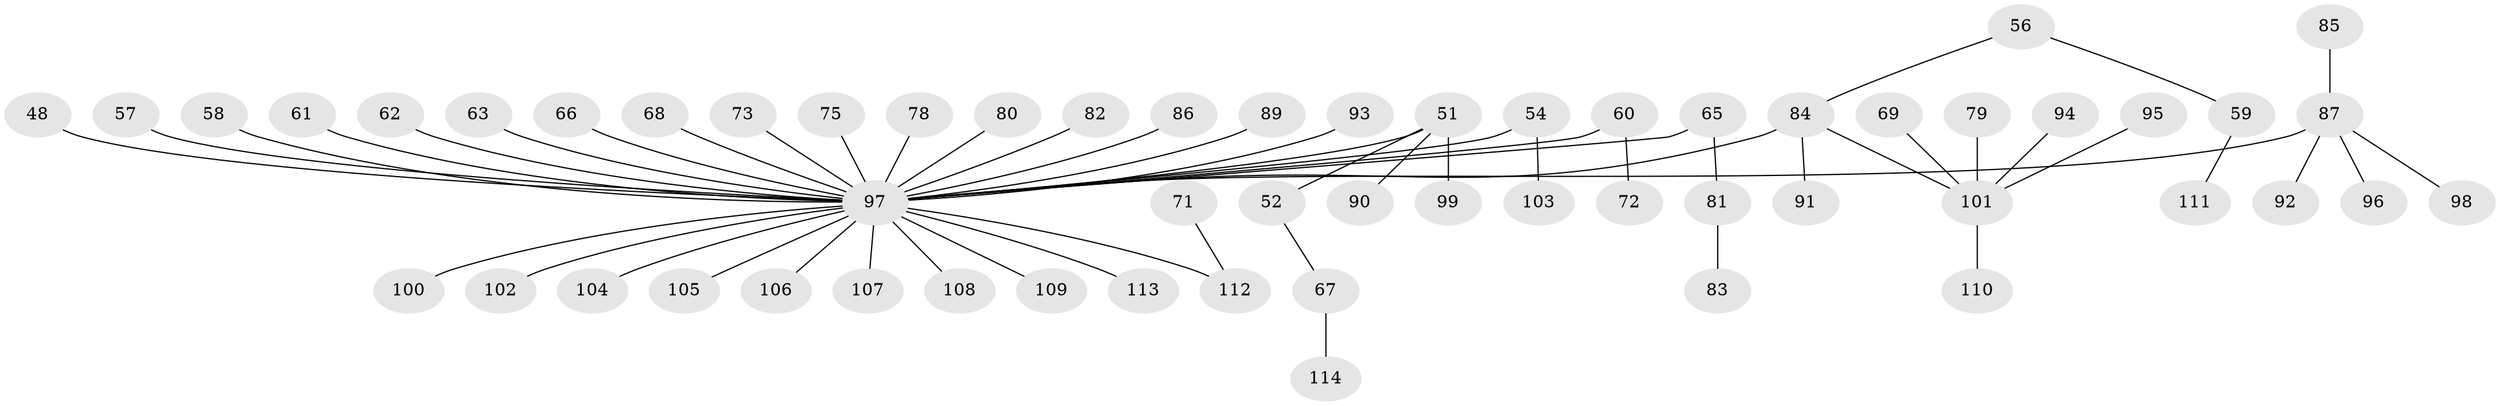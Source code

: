 // original degree distribution, {7: 0.02631578947368421, 8: 0.008771929824561403, 5: 0.008771929824561403, 2: 0.21929824561403508, 3: 0.14035087719298245, 6: 0.008771929824561403, 4: 0.06140350877192982, 1: 0.5263157894736842}
// Generated by graph-tools (version 1.1) at 2025/52/03/09/25 04:52:47]
// undirected, 57 vertices, 56 edges
graph export_dot {
graph [start="1"]
  node [color=gray90,style=filled];
  48 [super="+45"];
  51;
  52;
  54;
  56 [super="+36"];
  57;
  58;
  59;
  60;
  61;
  62;
  63;
  65;
  66;
  67;
  68;
  69;
  71;
  72;
  73;
  75;
  78;
  79;
  80;
  81;
  82;
  83;
  84 [super="+12+55"];
  85;
  86;
  87 [super="+39+76"];
  89;
  90;
  91;
  92;
  93;
  94;
  95;
  96;
  97 [super="+5+2+7+4+8+37+6+13+15+18+16+21+26+25+33+46+53+20+88+28+22+19+70+34+35+41+40+47+49+50+29"];
  98;
  99;
  100;
  101 [super="+24+43+30+42+74+44"];
  102;
  103;
  104;
  105;
  106;
  107;
  108;
  109;
  110;
  111;
  112 [super="+14+17"];
  113;
  114;
  48 -- 97;
  51 -- 52;
  51 -- 90;
  51 -- 99;
  51 -- 97;
  52 -- 67;
  54 -- 103;
  54 -- 97;
  56 -- 59;
  56 -- 84;
  57 -- 97;
  58 -- 97;
  59 -- 111;
  60 -- 72;
  60 -- 97;
  61 -- 97;
  62 -- 97;
  63 -- 97;
  65 -- 81;
  65 -- 97;
  66 -- 97;
  67 -- 114;
  68 -- 97;
  69 -- 101;
  71 -- 112;
  73 -- 97;
  75 -- 97;
  78 -- 97;
  79 -- 101;
  80 -- 97;
  81 -- 83;
  82 -- 97;
  84 -- 91;
  84 -- 97;
  84 -- 101;
  85 -- 87;
  86 -- 97;
  87 -- 96;
  87 -- 98;
  87 -- 97;
  87 -- 92;
  89 -- 97;
  93 -- 97;
  94 -- 101;
  95 -- 101;
  97 -- 102;
  97 -- 108;
  97 -- 112;
  97 -- 113;
  97 -- 100;
  97 -- 107;
  97 -- 109;
  97 -- 104;
  97 -- 105;
  97 -- 106;
  101 -- 110;
}
